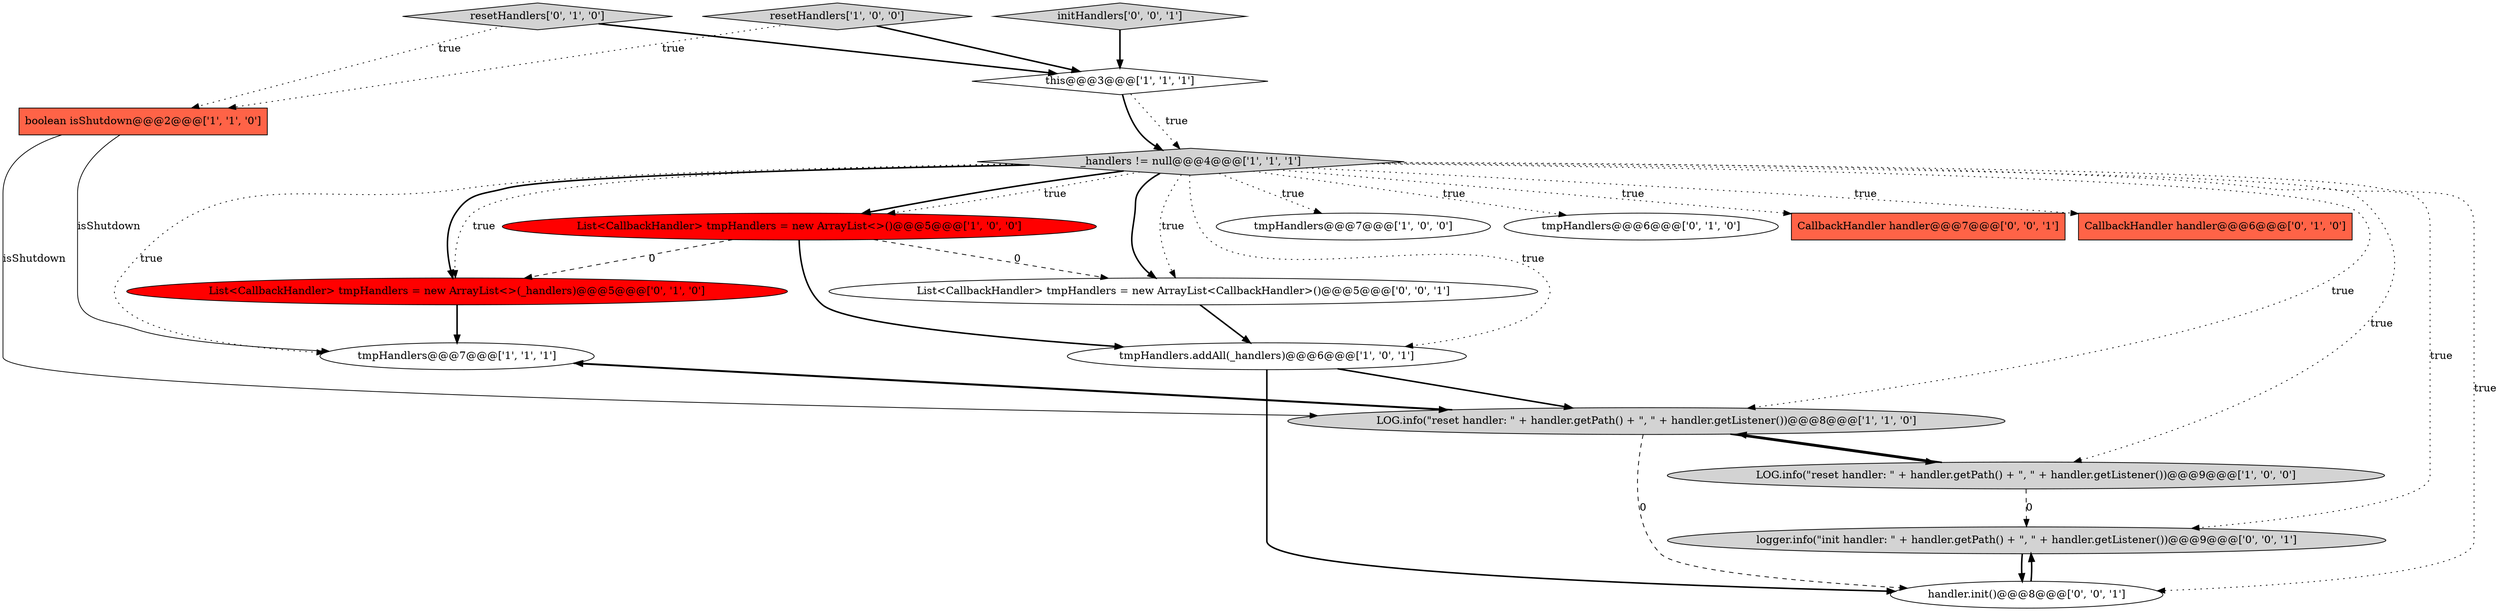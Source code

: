 digraph {
6 [style = filled, label = "tmpHandlers@@@7@@@['1', '1', '1']", fillcolor = white, shape = ellipse image = "AAA0AAABBB1BBB"];
7 [style = filled, label = "boolean isShutdown@@@2@@@['1', '1', '0']", fillcolor = tomato, shape = box image = "AAA0AAABBB1BBB"];
3 [style = filled, label = "List<CallbackHandler> tmpHandlers = new ArrayList<>()@@@5@@@['1', '0', '0']", fillcolor = red, shape = ellipse image = "AAA1AAABBB1BBB"];
17 [style = filled, label = "initHandlers['0', '0', '1']", fillcolor = lightgray, shape = diamond image = "AAA0AAABBB3BBB"];
0 [style = filled, label = "tmpHandlers@@@7@@@['1', '0', '0']", fillcolor = white, shape = ellipse image = "AAA0AAABBB1BBB"];
18 [style = filled, label = "logger.info(\"init handler: \" + handler.getPath() + \", \" + handler.getListener())@@@9@@@['0', '0', '1']", fillcolor = lightgray, shape = ellipse image = "AAA0AAABBB3BBB"];
2 [style = filled, label = "resetHandlers['1', '0', '0']", fillcolor = lightgray, shape = diamond image = "AAA0AAABBB1BBB"];
12 [style = filled, label = "resetHandlers['0', '1', '0']", fillcolor = lightgray, shape = diamond image = "AAA0AAABBB2BBB"];
1 [style = filled, label = "tmpHandlers.addAll(_handlers)@@@6@@@['1', '0', '1']", fillcolor = white, shape = ellipse image = "AAA0AAABBB1BBB"];
16 [style = filled, label = "List<CallbackHandler> tmpHandlers = new ArrayList<CallbackHandler>()@@@5@@@['0', '0', '1']", fillcolor = white, shape = ellipse image = "AAA0AAABBB3BBB"];
8 [style = filled, label = "_handlers != null@@@4@@@['1', '1', '1']", fillcolor = lightgray, shape = diamond image = "AAA0AAABBB1BBB"];
11 [style = filled, label = "tmpHandlers@@@6@@@['0', '1', '0']", fillcolor = white, shape = ellipse image = "AAA0AAABBB2BBB"];
15 [style = filled, label = "handler.init()@@@8@@@['0', '0', '1']", fillcolor = white, shape = ellipse image = "AAA0AAABBB3BBB"];
14 [style = filled, label = "CallbackHandler handler@@@7@@@['0', '0', '1']", fillcolor = tomato, shape = box image = "AAA0AAABBB3BBB"];
10 [style = filled, label = "CallbackHandler handler@@@6@@@['0', '1', '0']", fillcolor = tomato, shape = box image = "AAA0AAABBB2BBB"];
5 [style = filled, label = "LOG.info(\"reset handler: \" + handler.getPath() + \", \" + handler.getListener())@@@8@@@['1', '1', '0']", fillcolor = lightgray, shape = ellipse image = "AAA0AAABBB1BBB"];
4 [style = filled, label = "this@@@3@@@['1', '1', '1']", fillcolor = white, shape = diamond image = "AAA0AAABBB1BBB"];
9 [style = filled, label = "LOG.info(\"reset handler: \" + handler.getPath() + \", \" + handler.getListener())@@@9@@@['1', '0', '0']", fillcolor = lightgray, shape = ellipse image = "AAA0AAABBB1BBB"];
13 [style = filled, label = "List<CallbackHandler> tmpHandlers = new ArrayList<>(_handlers)@@@5@@@['0', '1', '0']", fillcolor = red, shape = ellipse image = "AAA1AAABBB2BBB"];
1->5 [style = bold, label=""];
8->16 [style = bold, label=""];
7->6 [style = solid, label="isShutdown"];
3->1 [style = bold, label=""];
5->9 [style = bold, label=""];
9->18 [style = dashed, label="0"];
1->15 [style = bold, label=""];
8->3 [style = bold, label=""];
8->16 [style = dotted, label="true"];
18->15 [style = bold, label=""];
4->8 [style = dotted, label="true"];
8->15 [style = dotted, label="true"];
8->10 [style = dotted, label="true"];
3->13 [style = dashed, label="0"];
2->4 [style = bold, label=""];
15->18 [style = bold, label=""];
8->3 [style = dotted, label="true"];
8->1 [style = dotted, label="true"];
6->5 [style = bold, label=""];
8->6 [style = dotted, label="true"];
5->6 [style = bold, label=""];
12->4 [style = bold, label=""];
16->1 [style = bold, label=""];
8->5 [style = dotted, label="true"];
2->7 [style = dotted, label="true"];
8->14 [style = dotted, label="true"];
9->5 [style = bold, label=""];
8->11 [style = dotted, label="true"];
8->18 [style = dotted, label="true"];
4->8 [style = bold, label=""];
8->0 [style = dotted, label="true"];
8->13 [style = dotted, label="true"];
8->9 [style = dotted, label="true"];
13->6 [style = bold, label=""];
7->5 [style = solid, label="isShutdown"];
12->7 [style = dotted, label="true"];
5->15 [style = dashed, label="0"];
17->4 [style = bold, label=""];
3->16 [style = dashed, label="0"];
8->13 [style = bold, label=""];
}
